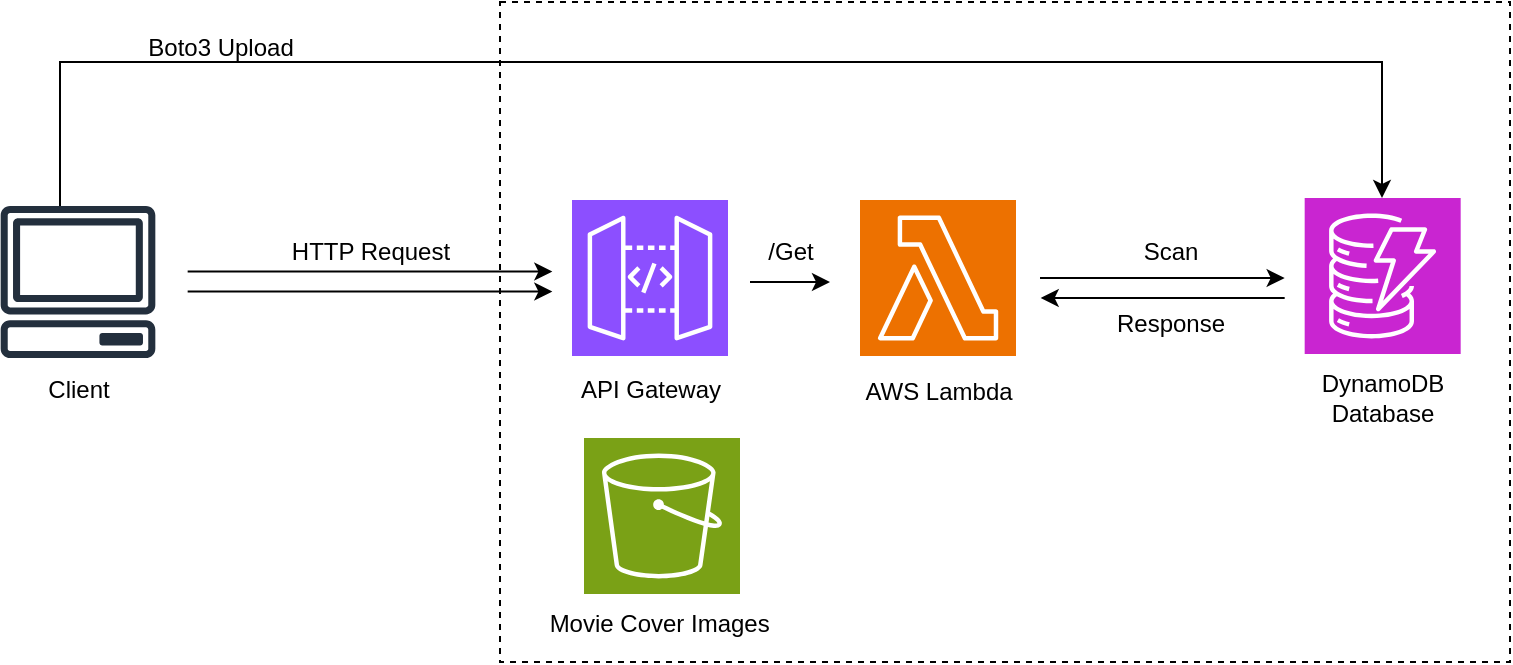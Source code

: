 <mxfile version="23.1.2" type="device">
  <diagram name="Page-1" id="TXc_XsfPThmCprKDYL79">
    <mxGraphModel dx="1004" dy="612" grid="1" gridSize="10" guides="1" tooltips="1" connect="1" arrows="1" fold="1" page="1" pageScale="1" pageWidth="850" pageHeight="1100" math="0" shadow="0">
      <root>
        <mxCell id="0" />
        <mxCell id="1" parent="0" />
        <mxCell id="Sncx12Q_0zI0Qj9HOBdY-22" value="" style="rounded=0;whiteSpace=wrap;html=1;gradientColor=none;strokeWidth=1;fillColor=none;dashed=1;" vertex="1" parent="1">
          <mxGeometry x="280" y="80" width="505" height="330" as="geometry" />
        </mxCell>
        <mxCell id="Sncx12Q_0zI0Qj9HOBdY-1" value="" style="sketch=0;outlineConnect=0;fontColor=#232F3E;gradientColor=none;fillColor=#232F3D;strokeColor=none;dashed=0;verticalLabelPosition=bottom;verticalAlign=top;align=center;html=1;fontSize=12;fontStyle=0;aspect=fixed;pointerEvents=1;shape=mxgraph.aws4.client;" vertex="1" parent="1">
          <mxGeometry x="30" y="182" width="78" height="76" as="geometry" />
        </mxCell>
        <mxCell id="Sncx12Q_0zI0Qj9HOBdY-3" value="" style="endArrow=classic;html=1;rounded=0;" edge="1" parent="1">
          <mxGeometry width="50" height="50" relative="1" as="geometry">
            <mxPoint x="123.83" y="214.8" as="sourcePoint" />
            <mxPoint x="306.17" y="214.8" as="targetPoint" />
          </mxGeometry>
        </mxCell>
        <mxCell id="Sncx12Q_0zI0Qj9HOBdY-5" value="" style="sketch=0;points=[[0,0,0],[0.25,0,0],[0.5,0,0],[0.75,0,0],[1,0,0],[0,1,0],[0.25,1,0],[0.5,1,0],[0.75,1,0],[1,1,0],[0,0.25,0],[0,0.5,0],[0,0.75,0],[1,0.25,0],[1,0.5,0],[1,0.75,0]];outlineConnect=0;fontColor=#232F3E;fillColor=#8C4FFF;strokeColor=#ffffff;dashed=0;verticalLabelPosition=bottom;verticalAlign=top;align=center;html=1;fontSize=12;fontStyle=0;aspect=fixed;shape=mxgraph.aws4.resourceIcon;resIcon=mxgraph.aws4.api_gateway;" vertex="1" parent="1">
          <mxGeometry x="316" y="179" width="78" height="78" as="geometry" />
        </mxCell>
        <mxCell id="Sncx12Q_0zI0Qj9HOBdY-7" value="" style="sketch=0;points=[[0,0,0],[0.25,0,0],[0.5,0,0],[0.75,0,0],[1,0,0],[0,1,0],[0.25,1,0],[0.5,1,0],[0.75,1,0],[1,1,0],[0,0.25,0],[0,0.5,0],[0,0.75,0],[1,0.25,0],[1,0.5,0],[1,0.75,0]];outlineConnect=0;fontColor=#232F3E;fillColor=#ED7100;strokeColor=#ffffff;dashed=0;verticalLabelPosition=bottom;verticalAlign=top;align=center;html=1;fontSize=12;fontStyle=0;aspect=fixed;shape=mxgraph.aws4.resourceIcon;resIcon=mxgraph.aws4.lambda;" vertex="1" parent="1">
          <mxGeometry x="460" y="179" width="78" height="78" as="geometry" />
        </mxCell>
        <mxCell id="Sncx12Q_0zI0Qj9HOBdY-8" value="" style="sketch=0;points=[[0,0,0],[0.25,0,0],[0.5,0,0],[0.75,0,0],[1,0,0],[0,1,0],[0.25,1,0],[0.5,1,0],[0.75,1,0],[1,1,0],[0,0.25,0],[0,0.5,0],[0,0.75,0],[1,0.25,0],[1,0.5,0],[1,0.75,0]];outlineConnect=0;fontColor=#232F3E;fillColor=#C925D1;strokeColor=#ffffff;dashed=0;verticalLabelPosition=bottom;verticalAlign=top;align=center;html=1;fontSize=12;fontStyle=0;aspect=fixed;shape=mxgraph.aws4.resourceIcon;resIcon=mxgraph.aws4.dynamodb;" vertex="1" parent="1">
          <mxGeometry x="682.34" y="178" width="78" height="78" as="geometry" />
        </mxCell>
        <mxCell id="Sncx12Q_0zI0Qj9HOBdY-12" value="" style="endArrow=classic;html=1;rounded=0;" edge="1" parent="1">
          <mxGeometry width="50" height="50" relative="1" as="geometry">
            <mxPoint x="550.005" y="218" as="sourcePoint" />
            <mxPoint x="672.34" y="218" as="targetPoint" />
          </mxGeometry>
        </mxCell>
        <mxCell id="Sncx12Q_0zI0Qj9HOBdY-13" value="" style="endArrow=classic;html=1;rounded=0;" edge="1" parent="1">
          <mxGeometry width="50" height="50" relative="1" as="geometry">
            <mxPoint x="672.34" y="228" as="sourcePoint" />
            <mxPoint x="550.34" y="228" as="targetPoint" />
          </mxGeometry>
        </mxCell>
        <mxCell id="Sncx12Q_0zI0Qj9HOBdY-14" value="API Gateway" style="text;html=1;align=center;verticalAlign=middle;resizable=0;points=[];autosize=1;strokeColor=none;fillColor=none;" vertex="1" parent="1">
          <mxGeometry x="310" y="259" width="90" height="30" as="geometry" />
        </mxCell>
        <mxCell id="Sncx12Q_0zI0Qj9HOBdY-15" value="AWS Lambda" style="text;html=1;align=center;verticalAlign=middle;resizable=0;points=[];autosize=1;strokeColor=none;fillColor=none;" vertex="1" parent="1">
          <mxGeometry x="449" y="260" width="100" height="30" as="geometry" />
        </mxCell>
        <mxCell id="Sncx12Q_0zI0Qj9HOBdY-16" value="DynamoDB&lt;br&gt;Database" style="text;html=1;align=center;verticalAlign=middle;resizable=0;points=[];autosize=1;strokeColor=none;fillColor=none;" vertex="1" parent="1">
          <mxGeometry x="681.34" y="258" width="80" height="40" as="geometry" />
        </mxCell>
        <mxCell id="Sncx12Q_0zI0Qj9HOBdY-17" value="Client" style="text;html=1;align=center;verticalAlign=middle;resizable=0;points=[];autosize=1;strokeColor=none;fillColor=none;" vertex="1" parent="1">
          <mxGeometry x="44" y="259" width="50" height="30" as="geometry" />
        </mxCell>
        <mxCell id="Sncx12Q_0zI0Qj9HOBdY-19" value="" style="endArrow=classic;html=1;rounded=0;" edge="1" parent="1">
          <mxGeometry width="50" height="50" relative="1" as="geometry">
            <mxPoint x="405" y="220" as="sourcePoint" />
            <mxPoint x="445" y="220" as="targetPoint" />
          </mxGeometry>
        </mxCell>
        <mxCell id="Sncx12Q_0zI0Qj9HOBdY-20" value="HTTP Request" style="text;html=1;align=center;verticalAlign=middle;resizable=0;points=[];autosize=1;strokeColor=none;fillColor=none;" vertex="1" parent="1">
          <mxGeometry x="165" y="190" width="100" height="30" as="geometry" />
        </mxCell>
        <mxCell id="Sncx12Q_0zI0Qj9HOBdY-21" value="" style="endArrow=classic;html=1;rounded=0;" edge="1" parent="1">
          <mxGeometry width="50" height="50" relative="1" as="geometry">
            <mxPoint x="123.83" y="224.8" as="sourcePoint" />
            <mxPoint x="306.17" y="224.8" as="targetPoint" />
          </mxGeometry>
        </mxCell>
        <mxCell id="Sncx12Q_0zI0Qj9HOBdY-24" value="/Get" style="text;html=1;align=center;verticalAlign=middle;resizable=0;points=[];autosize=1;strokeColor=none;fillColor=none;" vertex="1" parent="1">
          <mxGeometry x="400" y="190" width="50" height="30" as="geometry" />
        </mxCell>
        <mxCell id="Sncx12Q_0zI0Qj9HOBdY-25" value="Scan" style="text;html=1;align=center;verticalAlign=middle;resizable=0;points=[];autosize=1;strokeColor=none;fillColor=none;" vertex="1" parent="1">
          <mxGeometry x="590" y="190" width="50" height="30" as="geometry" />
        </mxCell>
        <mxCell id="Sncx12Q_0zI0Qj9HOBdY-27" value="Response" style="text;html=1;align=center;verticalAlign=middle;resizable=0;points=[];autosize=1;strokeColor=none;fillColor=none;" vertex="1" parent="1">
          <mxGeometry x="575" y="226" width="80" height="30" as="geometry" />
        </mxCell>
        <mxCell id="Sncx12Q_0zI0Qj9HOBdY-28" value="" style="sketch=0;points=[[0,0,0],[0.25,0,0],[0.5,0,0],[0.75,0,0],[1,0,0],[0,1,0],[0.25,1,0],[0.5,1,0],[0.75,1,0],[1,1,0],[0,0.25,0],[0,0.5,0],[0,0.75,0],[1,0.25,0],[1,0.5,0],[1,0.75,0]];outlineConnect=0;fontColor=#232F3E;fillColor=#7AA116;strokeColor=#ffffff;dashed=0;verticalLabelPosition=bottom;verticalAlign=top;align=center;html=1;fontSize=12;fontStyle=0;aspect=fixed;shape=mxgraph.aws4.resourceIcon;resIcon=mxgraph.aws4.s3;" vertex="1" parent="1">
          <mxGeometry x="322" y="298" width="78" height="78" as="geometry" />
        </mxCell>
        <mxCell id="Sncx12Q_0zI0Qj9HOBdY-31" value="Movie Cover Images&amp;nbsp;" style="text;html=1;align=center;verticalAlign=middle;resizable=0;points=[];autosize=1;strokeColor=none;fillColor=none;" vertex="1" parent="1">
          <mxGeometry x="291" y="376" width="140" height="30" as="geometry" />
        </mxCell>
        <mxCell id="Sncx12Q_0zI0Qj9HOBdY-33" value="" style="endArrow=classic;html=1;rounded=0;edgeStyle=orthogonalEdgeStyle;" edge="1" parent="1" source="Sncx12Q_0zI0Qj9HOBdY-1" target="Sncx12Q_0zI0Qj9HOBdY-8">
          <mxGeometry width="50" height="50" relative="1" as="geometry">
            <mxPoint x="83" y="160" as="sourcePoint" />
            <mxPoint x="133" y="110" as="targetPoint" />
            <Array as="points">
              <mxPoint x="60" y="110" />
              <mxPoint x="721" y="110" />
            </Array>
          </mxGeometry>
        </mxCell>
        <mxCell id="Sncx12Q_0zI0Qj9HOBdY-34" value="Boto3 Upload" style="text;html=1;align=center;verticalAlign=middle;resizable=0;points=[];autosize=1;strokeColor=none;fillColor=none;" vertex="1" parent="1">
          <mxGeometry x="90" y="88" width="100" height="30" as="geometry" />
        </mxCell>
      </root>
    </mxGraphModel>
  </diagram>
</mxfile>

